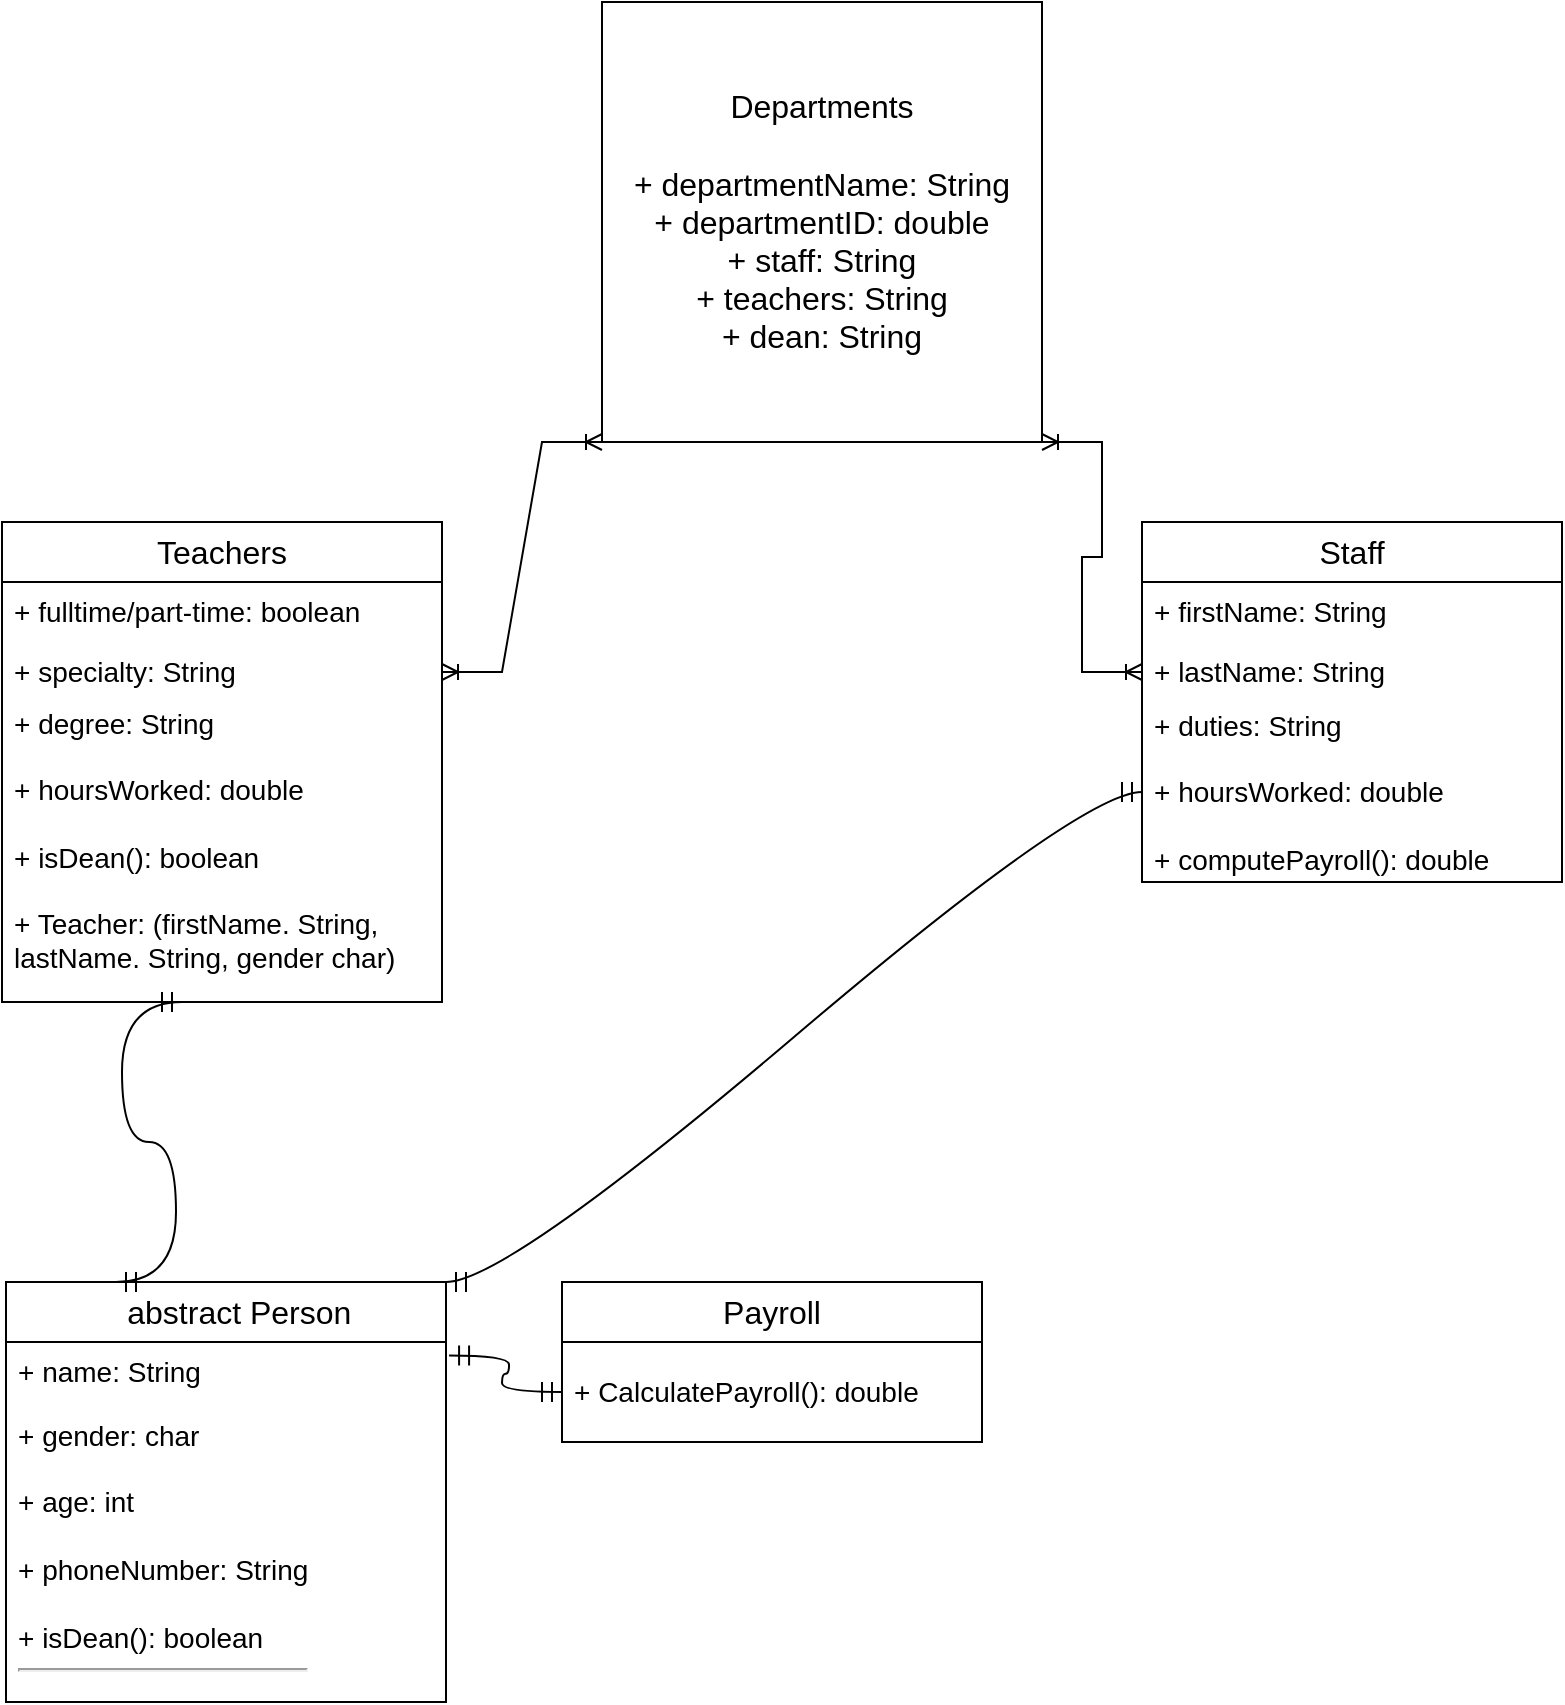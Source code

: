<mxfile version="21.0.6" type="github">
  <diagram name="Page-1" id="r-zxOY5rzY7_ZMFZ65QF">
    <mxGraphModel dx="1262" dy="573" grid="1" gridSize="10" guides="1" tooltips="1" connect="1" arrows="1" fold="1" page="1" pageScale="1" pageWidth="850" pageHeight="1100" math="0" shadow="0">
      <root>
        <mxCell id="0" />
        <mxCell id="1" parent="0" />
        <mxCell id="WHbsActgOW3zRtFnGw57-32" value="Departments&lt;br style=&quot;font-size: 16px;&quot;&gt;&lt;br style=&quot;font-size: 16px;&quot;&gt;+ departmentName: String&lt;br style=&quot;font-size: 16px;&quot;&gt;+ departmentID: double&lt;br style=&quot;font-size: 16px;&quot;&gt;+ staff: String&lt;br style=&quot;font-size: 16px;&quot;&gt;+ teachers: String&lt;br style=&quot;font-size: 16px;&quot;&gt;+ dean: String" style="whiteSpace=wrap;html=1;aspect=fixed;fontSize=16;" parent="1" vertex="1">
          <mxGeometry x="340" y="30" width="220" height="220" as="geometry" />
        </mxCell>
        <mxCell id="WHbsActgOW3zRtFnGw57-33" value="Teachers" style="swimlane;fontStyle=0;childLayout=stackLayout;horizontal=1;startSize=30;horizontalStack=0;resizeParent=1;resizeParentMax=0;resizeLast=0;collapsible=1;marginBottom=0;whiteSpace=wrap;html=1;fontSize=16;" parent="1" vertex="1">
          <mxGeometry x="40" y="290" width="220" height="240" as="geometry">
            <mxRectangle x="270" y="300" width="90" height="30" as="alternateBounds" />
          </mxGeometry>
        </mxCell>
        <mxCell id="WHbsActgOW3zRtFnGw57-34" value="+ fulltime/part-time: boolean" style="text;strokeColor=none;fillColor=none;align=left;verticalAlign=middle;spacingLeft=4;spacingRight=4;overflow=hidden;points=[[0,0.5],[1,0.5]];portConstraint=eastwest;rotatable=0;whiteSpace=wrap;html=1;fontSize=14;" parent="WHbsActgOW3zRtFnGw57-33" vertex="1">
          <mxGeometry y="30" width="220" height="30" as="geometry" />
        </mxCell>
        <mxCell id="WHbsActgOW3zRtFnGw57-35" value="+ specialty: String" style="text;strokeColor=none;fillColor=none;align=left;verticalAlign=middle;spacingLeft=4;spacingRight=4;overflow=hidden;points=[[0,0.5],[1,0.5]];portConstraint=eastwest;rotatable=0;whiteSpace=wrap;fontSize=14;" parent="WHbsActgOW3zRtFnGw57-33" vertex="1">
          <mxGeometry y="60" width="220" height="30" as="geometry" />
        </mxCell>
        <mxCell id="WHbsActgOW3zRtFnGw57-36" value="&lt;font style=&quot;font-size: 14px;&quot;&gt;+ degree: String&lt;br style=&quot;font-size: 14px;&quot;&gt;&lt;br style=&quot;font-size: 14px;&quot;&gt;+ hoursWorked: double&lt;br style=&quot;font-size: 14px;&quot;&gt;&lt;br style=&quot;font-size: 14px;&quot;&gt;+ isDean(): boolean&lt;br style=&quot;font-size: 14px;&quot;&gt;&lt;br style=&quot;font-size: 14px;&quot;&gt;+ Teacher: (firstName. String, lastName. String, gender char)&lt;br style=&quot;font-size: 14px;&quot;&gt;&lt;br style=&quot;font-size: 14px;&quot;&gt;+ computePayroll(): double&amp;nbsp;&lt;/font&gt;" style="text;strokeColor=none;fillColor=none;align=left;verticalAlign=middle;spacingLeft=4;spacingRight=4;overflow=hidden;points=[[0,0.5],[1,0.5]];portConstraint=eastwest;rotatable=0;whiteSpace=wrap;html=1;strokeWidth=10;fontSize=14;" parent="WHbsActgOW3zRtFnGw57-33" vertex="1">
          <mxGeometry y="90" width="220" height="150" as="geometry" />
        </mxCell>
        <mxCell id="WHbsActgOW3zRtFnGw57-39" value="" style="edgeStyle=entityRelationEdgeStyle;fontSize=12;html=1;endArrow=ERoneToMany;startArrow=ERoneToMany;rounded=0;exitX=1;exitY=0.5;exitDx=0;exitDy=0;entryX=0;entryY=1;entryDx=0;entryDy=0;" parent="1" source="WHbsActgOW3zRtFnGw57-35" target="WHbsActgOW3zRtFnGw57-32" edge="1">
          <mxGeometry width="100" height="100" relative="1" as="geometry">
            <mxPoint x="590" y="340" as="sourcePoint" />
            <mxPoint x="640" y="250" as="targetPoint" />
          </mxGeometry>
        </mxCell>
        <mxCell id="WHbsActgOW3zRtFnGw57-40" value="&lt;font style=&quot;font-size: 16px;&quot;&gt;Staff&lt;/font&gt;" style="swimlane;fontStyle=0;childLayout=stackLayout;horizontal=1;startSize=30;horizontalStack=0;resizeParent=1;resizeParentMax=0;resizeLast=0;collapsible=1;marginBottom=0;whiteSpace=wrap;html=1;" parent="1" vertex="1">
          <mxGeometry x="610" y="290" width="210" height="180" as="geometry" />
        </mxCell>
        <mxCell id="WHbsActgOW3zRtFnGw57-41" value="+ firstName: String" style="text;strokeColor=none;fillColor=none;align=left;verticalAlign=middle;spacingLeft=4;spacingRight=4;overflow=hidden;points=[[0,0.5],[1,0.5]];portConstraint=eastwest;rotatable=0;whiteSpace=wrap;html=1;fontSize=14;" parent="WHbsActgOW3zRtFnGw57-40" vertex="1">
          <mxGeometry y="30" width="210" height="30" as="geometry" />
        </mxCell>
        <mxCell id="WHbsActgOW3zRtFnGw57-42" value="+ lastName: String" style="text;strokeColor=none;fillColor=none;align=left;verticalAlign=middle;spacingLeft=4;spacingRight=4;overflow=hidden;points=[[0,0.5],[1,0.5]];portConstraint=eastwest;rotatable=0;whiteSpace=wrap;html=1;fontSize=14;" parent="WHbsActgOW3zRtFnGw57-40" vertex="1">
          <mxGeometry y="60" width="210" height="30" as="geometry" />
        </mxCell>
        <mxCell id="WHbsActgOW3zRtFnGw57-43" value="+ duties: String&lt;br style=&quot;font-size: 14px;&quot;&gt;&lt;br style=&quot;font-size: 14px;&quot;&gt;+ hoursWorked: double&lt;br style=&quot;font-size: 14px;&quot;&gt;&lt;br style=&quot;font-size: 14px;&quot;&gt;+ computePayroll(): double" style="text;strokeColor=none;fillColor=none;align=left;verticalAlign=middle;spacingLeft=4;spacingRight=4;overflow=hidden;points=[[0,0.5],[1,0.5]];portConstraint=eastwest;rotatable=0;whiteSpace=wrap;html=1;fontSize=14;" parent="WHbsActgOW3zRtFnGw57-40" vertex="1">
          <mxGeometry y="90" width="210" height="90" as="geometry" />
        </mxCell>
        <mxCell id="WHbsActgOW3zRtFnGw57-44" value="" style="edgeStyle=entityRelationEdgeStyle;fontSize=12;html=1;endArrow=ERoneToMany;startArrow=ERoneToMany;rounded=0;exitX=1;exitY=1;exitDx=0;exitDy=0;entryX=0;entryY=0.5;entryDx=0;entryDy=0;" parent="1" source="WHbsActgOW3zRtFnGw57-32" target="WHbsActgOW3zRtFnGw57-42" edge="1">
          <mxGeometry width="100" height="100" relative="1" as="geometry">
            <mxPoint x="510" y="390" as="sourcePoint" />
            <mxPoint x="610" y="290" as="targetPoint" />
          </mxGeometry>
        </mxCell>
        <mxCell id="R6yKNEOrBDxGeL20FCMs-1" value="&amp;nbsp; &amp;nbsp; abstract Person&lt;span style=&quot;white-space: pre;&quot;&gt;	&lt;/span&gt;" style="swimlane;fontStyle=0;childLayout=stackLayout;horizontal=1;startSize=30;horizontalStack=0;resizeParent=1;resizeParentMax=0;resizeLast=0;collapsible=1;marginBottom=0;whiteSpace=wrap;html=1;fontSize=16;" vertex="1" parent="1">
          <mxGeometry x="42" y="670" width="220" height="210" as="geometry" />
        </mxCell>
        <mxCell id="R6yKNEOrBDxGeL20FCMs-2" value="+ name: String" style="text;strokeColor=none;fillColor=none;align=left;verticalAlign=middle;spacingLeft=4;spacingRight=4;overflow=hidden;points=[[0,0.5],[1,0.5]];portConstraint=eastwest;rotatable=0;whiteSpace=wrap;html=1;fontSize=14;" vertex="1" parent="R6yKNEOrBDxGeL20FCMs-1">
          <mxGeometry y="30" width="220" height="30" as="geometry" />
        </mxCell>
        <mxCell id="R6yKNEOrBDxGeL20FCMs-3" value="+ gender: char&lt;br&gt;&lt;br&gt;+ age: int&lt;br&gt;&lt;br&gt;+ phoneNumber: String&lt;br&gt;&lt;br&gt;+ isDean(): boolean&lt;br&gt;&lt;hr&gt;" style="text;strokeColor=none;fillColor=none;align=left;verticalAlign=middle;spacingLeft=4;spacingRight=4;overflow=hidden;points=[[0,0.5],[1,0.5]];portConstraint=eastwest;rotatable=0;whiteSpace=wrap;html=1;fontSize=14;" vertex="1" parent="R6yKNEOrBDxGeL20FCMs-1">
          <mxGeometry y="60" width="220" height="150" as="geometry" />
        </mxCell>
        <mxCell id="R6yKNEOrBDxGeL20FCMs-5" value="Payroll" style="swimlane;fontStyle=0;childLayout=stackLayout;horizontal=1;startSize=30;horizontalStack=0;resizeParent=1;resizeParentMax=0;resizeLast=0;collapsible=1;marginBottom=0;whiteSpace=wrap;html=1;fontSize=16;" vertex="1" parent="1">
          <mxGeometry x="320" y="670" width="210" height="80" as="geometry" />
        </mxCell>
        <mxCell id="R6yKNEOrBDxGeL20FCMs-7" value="+ CalculatePayroll(): double" style="text;strokeColor=none;fillColor=none;align=left;verticalAlign=middle;spacingLeft=4;spacingRight=4;overflow=hidden;points=[[0,0.5],[1,0.5]];portConstraint=eastwest;rotatable=0;whiteSpace=wrap;html=1;fontSize=14;" vertex="1" parent="R6yKNEOrBDxGeL20FCMs-5">
          <mxGeometry y="30" width="210" height="50" as="geometry" />
        </mxCell>
        <mxCell id="R6yKNEOrBDxGeL20FCMs-10" value="" style="edgeStyle=entityRelationEdgeStyle;fontSize=12;html=1;endArrow=ERmandOne;startArrow=ERmandOne;rounded=0;startSize=8;endSize=8;curved=1;exitX=0.25;exitY=0;exitDx=0;exitDy=0;" edge="1" parent="1" source="R6yKNEOrBDxGeL20FCMs-1">
          <mxGeometry width="100" height="100" relative="1" as="geometry">
            <mxPoint x="60" y="580" as="sourcePoint" />
            <mxPoint x="130" y="530" as="targetPoint" />
          </mxGeometry>
        </mxCell>
        <mxCell id="R6yKNEOrBDxGeL20FCMs-12" value="" style="edgeStyle=entityRelationEdgeStyle;fontSize=12;html=1;endArrow=ERmandOne;startArrow=ERmandOne;rounded=0;startSize=8;endSize=8;curved=1;exitX=1;exitY=0;exitDx=0;exitDy=0;entryX=0;entryY=0.5;entryDx=0;entryDy=0;" edge="1" parent="1" source="R6yKNEOrBDxGeL20FCMs-1" target="WHbsActgOW3zRtFnGw57-43">
          <mxGeometry width="100" height="100" relative="1" as="geometry">
            <mxPoint x="440" y="470" as="sourcePoint" />
            <mxPoint x="540" y="370" as="targetPoint" />
          </mxGeometry>
        </mxCell>
        <mxCell id="R6yKNEOrBDxGeL20FCMs-13" value="" style="edgeStyle=entityRelationEdgeStyle;fontSize=12;html=1;endArrow=ERmandOne;startArrow=ERmandOne;rounded=0;startSize=8;endSize=8;curved=1;entryX=0;entryY=0.5;entryDx=0;entryDy=0;exitX=1.007;exitY=0.175;exitDx=0;exitDy=0;exitPerimeter=0;" edge="1" parent="1" source="R6yKNEOrBDxGeL20FCMs-1" target="R6yKNEOrBDxGeL20FCMs-7">
          <mxGeometry width="100" height="100" relative="1" as="geometry">
            <mxPoint x="250" y="640" as="sourcePoint" />
            <mxPoint x="310" y="600" as="targetPoint" />
          </mxGeometry>
        </mxCell>
      </root>
    </mxGraphModel>
  </diagram>
</mxfile>
